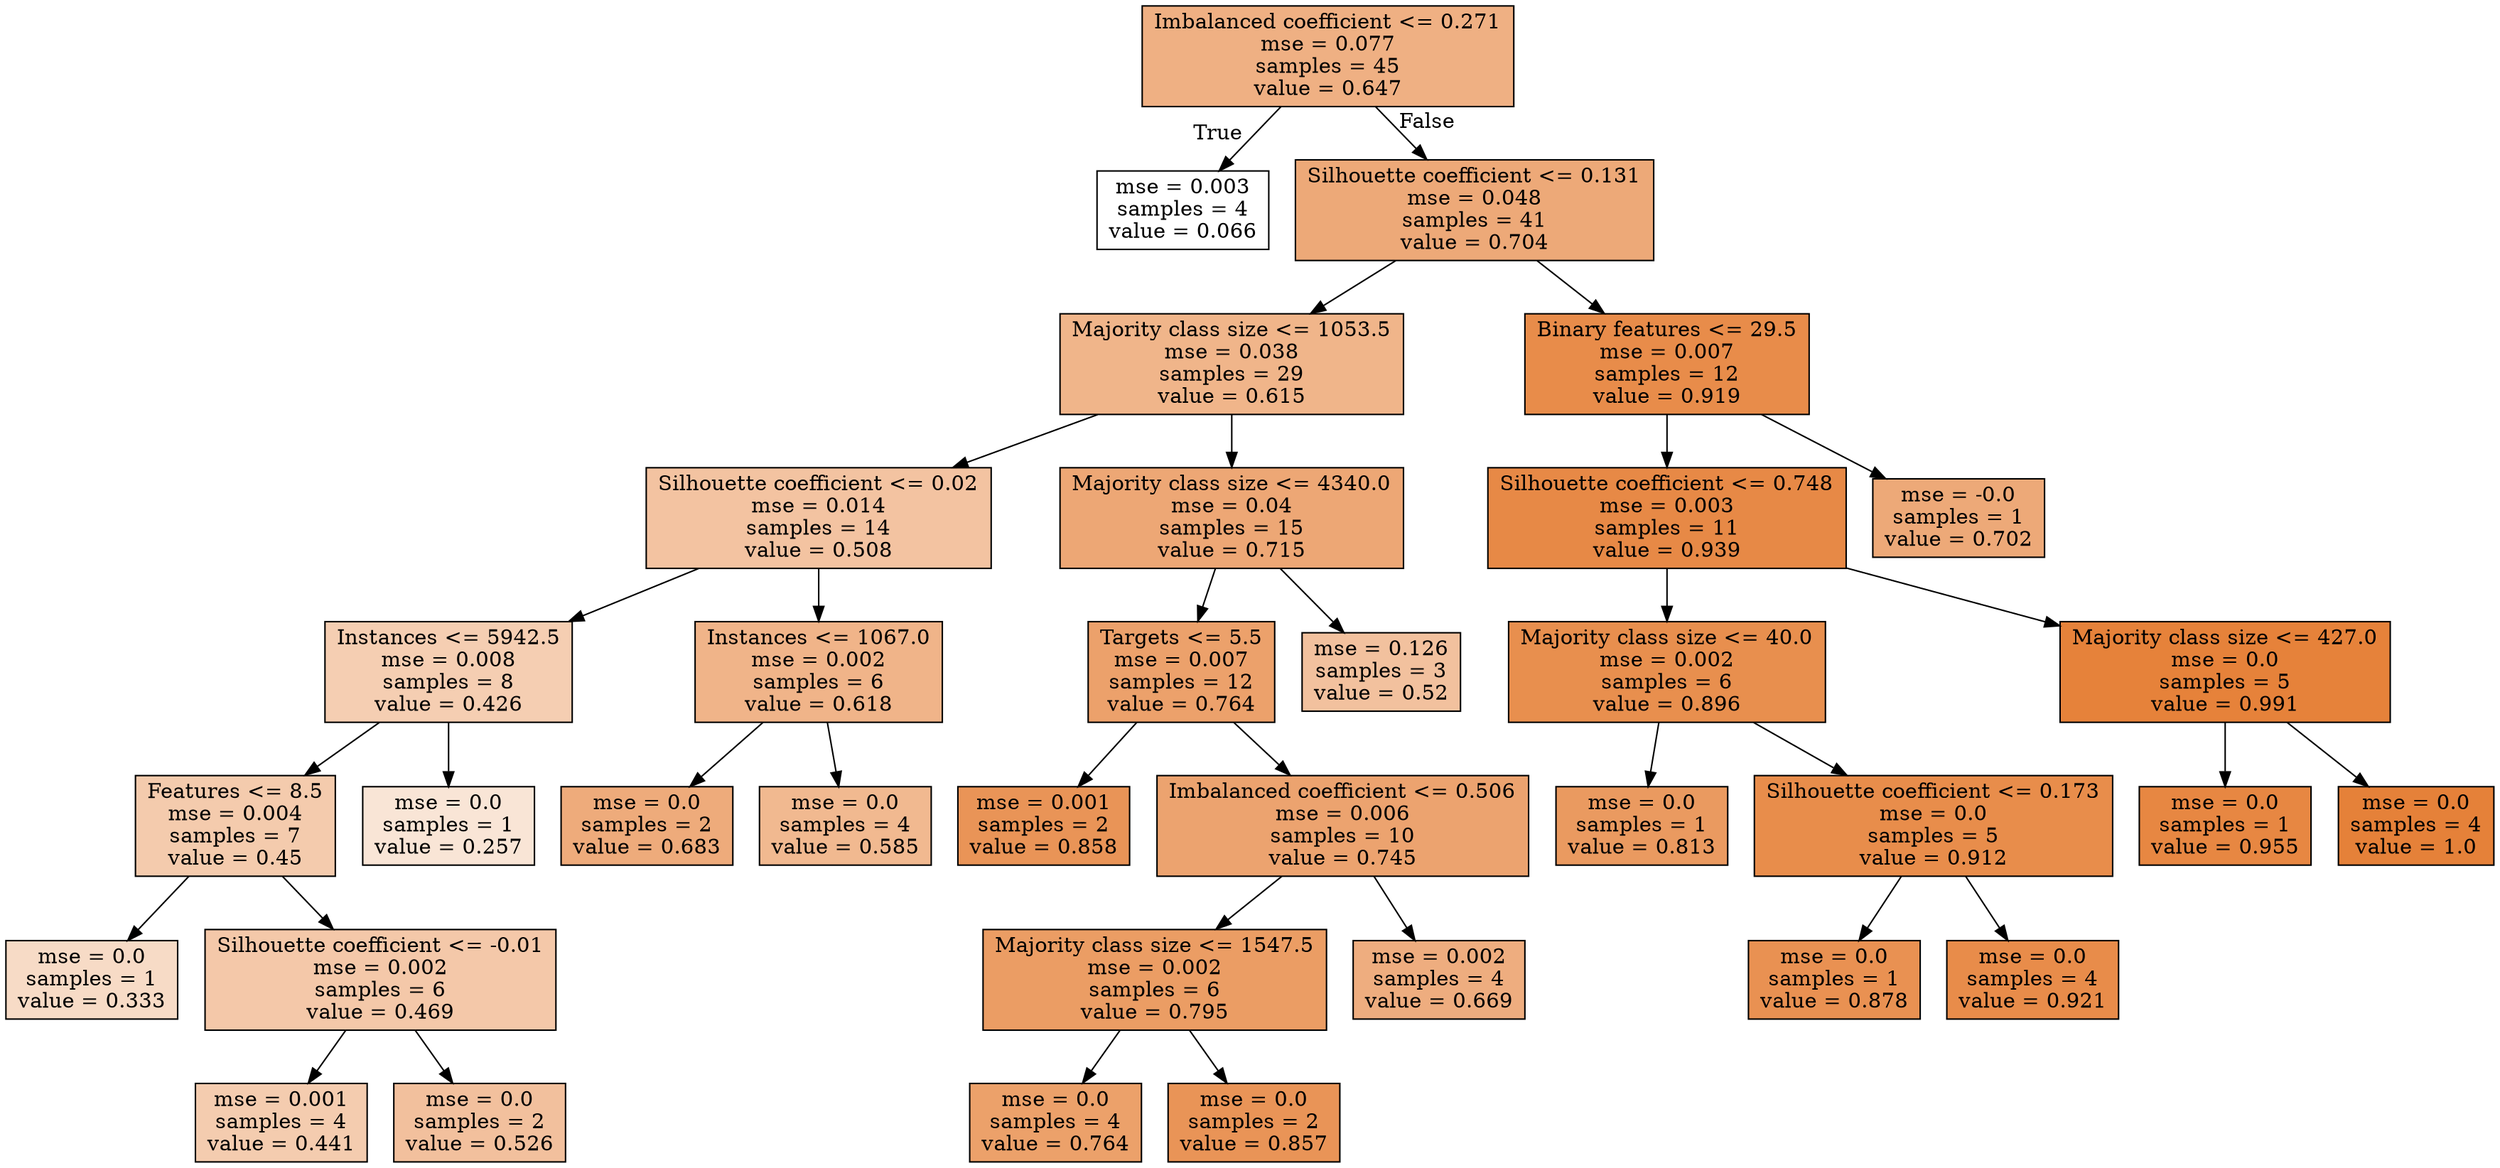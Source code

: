 digraph Tree {
node [shape=box, style="filled", color="black"] ;
0 [label="Imbalanced coefficient <= 0.271\nmse = 0.077\nsamples = 45\nvalue = 0.647", fillcolor="#e581399f"] ;
1 [label="mse = 0.003\nsamples = 4\nvalue = 0.066", fillcolor="#e5813900"] ;
0 -> 1 [labeldistance=2.5, labelangle=45, headlabel="True"] ;
2 [label="Silhouette coefficient <= 0.131\nmse = 0.048\nsamples = 41\nvalue = 0.704", fillcolor="#e58139ae"] ;
0 -> 2 [labeldistance=2.5, labelangle=-45, headlabel="False"] ;
3 [label="Majority class size <= 1053.5\nmse = 0.038\nsamples = 29\nvalue = 0.615", fillcolor="#e5813996"] ;
2 -> 3 ;
4 [label="Silhouette coefficient <= 0.02\nmse = 0.014\nsamples = 14\nvalue = 0.508", fillcolor="#e5813979"] ;
3 -> 4 ;
5 [label="Instances <= 5942.5\nmse = 0.008\nsamples = 8\nvalue = 0.426", fillcolor="#e5813962"] ;
4 -> 5 ;
6 [label="Features <= 8.5\nmse = 0.004\nsamples = 7\nvalue = 0.45", fillcolor="#e5813969"] ;
5 -> 6 ;
7 [label="mse = 0.0\nsamples = 1\nvalue = 0.333", fillcolor="#e5813949"] ;
6 -> 7 ;
8 [label="Silhouette coefficient <= -0.01\nmse = 0.002\nsamples = 6\nvalue = 0.469", fillcolor="#e581396e"] ;
6 -> 8 ;
9 [label="mse = 0.001\nsamples = 4\nvalue = 0.441", fillcolor="#e5813966"] ;
8 -> 9 ;
10 [label="mse = 0.0\nsamples = 2\nvalue = 0.526", fillcolor="#e581397e"] ;
8 -> 10 ;
11 [label="mse = 0.0\nsamples = 1\nvalue = 0.257", fillcolor="#e5813934"] ;
5 -> 11 ;
12 [label="Instances <= 1067.0\nmse = 0.002\nsamples = 6\nvalue = 0.618", fillcolor="#e5813997"] ;
4 -> 12 ;
13 [label="mse = 0.0\nsamples = 2\nvalue = 0.683", fillcolor="#e58139a9"] ;
12 -> 13 ;
14 [label="mse = 0.0\nsamples = 4\nvalue = 0.585", fillcolor="#e581398e"] ;
12 -> 14 ;
15 [label="Majority class size <= 4340.0\nmse = 0.04\nsamples = 15\nvalue = 0.715", fillcolor="#e58139b1"] ;
3 -> 15 ;
16 [label="Targets <= 5.5\nmse = 0.007\nsamples = 12\nvalue = 0.764", fillcolor="#e58139be"] ;
15 -> 16 ;
17 [label="mse = 0.001\nsamples = 2\nvalue = 0.858", fillcolor="#e58139d8"] ;
16 -> 17 ;
18 [label="Imbalanced coefficient <= 0.506\nmse = 0.006\nsamples = 10\nvalue = 0.745", fillcolor="#e58139b9"] ;
16 -> 18 ;
19 [label="Majority class size <= 1547.5\nmse = 0.002\nsamples = 6\nvalue = 0.795", fillcolor="#e58139c7"] ;
18 -> 19 ;
20 [label="mse = 0.0\nsamples = 4\nvalue = 0.764", fillcolor="#e58139bf"] ;
19 -> 20 ;
21 [label="mse = 0.0\nsamples = 2\nvalue = 0.857", fillcolor="#e58139d8"] ;
19 -> 21 ;
22 [label="mse = 0.002\nsamples = 4\nvalue = 0.669", fillcolor="#e58139a5"] ;
18 -> 22 ;
23 [label="mse = 0.126\nsamples = 3\nvalue = 0.52", fillcolor="#e581397c"] ;
15 -> 23 ;
24 [label="Binary features <= 29.5\nmse = 0.007\nsamples = 12\nvalue = 0.919", fillcolor="#e58139e9"] ;
2 -> 24 ;
25 [label="Silhouette coefficient <= 0.748\nmse = 0.003\nsamples = 11\nvalue = 0.939", fillcolor="#e58139ee"] ;
24 -> 25 ;
26 [label="Majority class size <= 40.0\nmse = 0.002\nsamples = 6\nvalue = 0.896", fillcolor="#e58139e3"] ;
25 -> 26 ;
27 [label="mse = 0.0\nsamples = 1\nvalue = 0.813", fillcolor="#e58139cc"] ;
26 -> 27 ;
28 [label="Silhouette coefficient <= 0.173\nmse = 0.0\nsamples = 5\nvalue = 0.912", fillcolor="#e58139e7"] ;
26 -> 28 ;
29 [label="mse = 0.0\nsamples = 1\nvalue = 0.878", fillcolor="#e58139de"] ;
28 -> 29 ;
30 [label="mse = 0.0\nsamples = 4\nvalue = 0.921", fillcolor="#e58139e9"] ;
28 -> 30 ;
31 [label="Majority class size <= 427.0\nmse = 0.0\nsamples = 5\nvalue = 0.991", fillcolor="#e58139fd"] ;
25 -> 31 ;
32 [label="mse = 0.0\nsamples = 1\nvalue = 0.955", fillcolor="#e58139f3"] ;
31 -> 32 ;
33 [label="mse = 0.0\nsamples = 4\nvalue = 1.0", fillcolor="#e58139ff"] ;
31 -> 33 ;
34 [label="mse = -0.0\nsamples = 1\nvalue = 0.702", fillcolor="#e58139ae"] ;
24 -> 34 ;
}